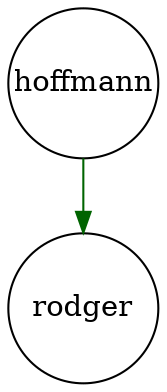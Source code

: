 digraph fullagr_hoffmann_rodger { 
 K=0.6 
 "hoffmann" -> { "rodger" } [color="darkgreen", arrowhead="normal", penwidth=1, href="#242"]; 
 "hoffmann" [shape="circle", fixedsize="true", height=1, width=1, style="filled", fillcolor="white", href="#hoffmann"]; 
 "rodger" [shape="circle", fixedsize="true", height=1, width=1, style="filled", fillcolor="white", href="#rodger"]; 

}